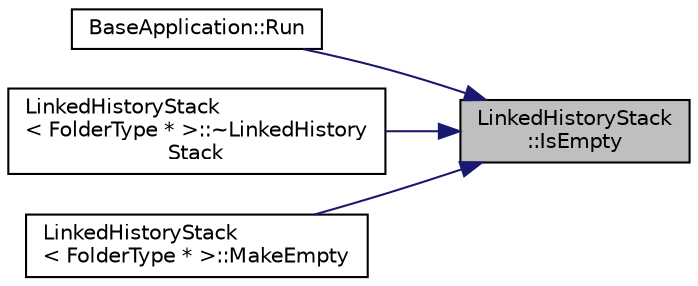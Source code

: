 digraph "LinkedHistoryStack::IsEmpty"
{
 // LATEX_PDF_SIZE
  edge [fontname="Helvetica",fontsize="10",labelfontname="Helvetica",labelfontsize="10"];
  node [fontname="Helvetica",fontsize="10",shape=record];
  rankdir="RL";
  Node16 [label="LinkedHistoryStack\l::IsEmpty",height=0.2,width=0.4,color="black", fillcolor="grey75", style="filled", fontcolor="black",tooltip="Check capacity of Linked History Stack is empty."];
  Node16 -> Node17 [dir="back",color="midnightblue",fontsize="10",style="solid",fontname="Helvetica"];
  Node17 [label="BaseApplication::Run",height=0.2,width=0.4,color="black", fillcolor="white", style="filled",URL="$class_base_application.html#a8f2ce8add401a3b537f041df9f7ef978",tooltip="Program driver."];
  Node16 -> Node18 [dir="back",color="midnightblue",fontsize="10",style="solid",fontname="Helvetica"];
  Node18 [label="LinkedHistoryStack\l\< FolderType * \>::~LinkedHistory\lStack",height=0.2,width=0.4,color="black", fillcolor="white", style="filled",URL="$class_linked_history_stack.html#adb9bdc3357b60bc963301704561c0e85",tooltip=" "];
  Node16 -> Node19 [dir="back",color="midnightblue",fontsize="10",style="solid",fontname="Helvetica"];
  Node19 [label="LinkedHistoryStack\l\< FolderType * \>::MakeEmpty",height=0.2,width=0.4,color="black", fillcolor="white", style="filled",URL="$class_linked_history_stack.html#a8f7d33e10a2d71cc971e5a943571028d",tooltip="Make Linked History Stack empty."];
}
